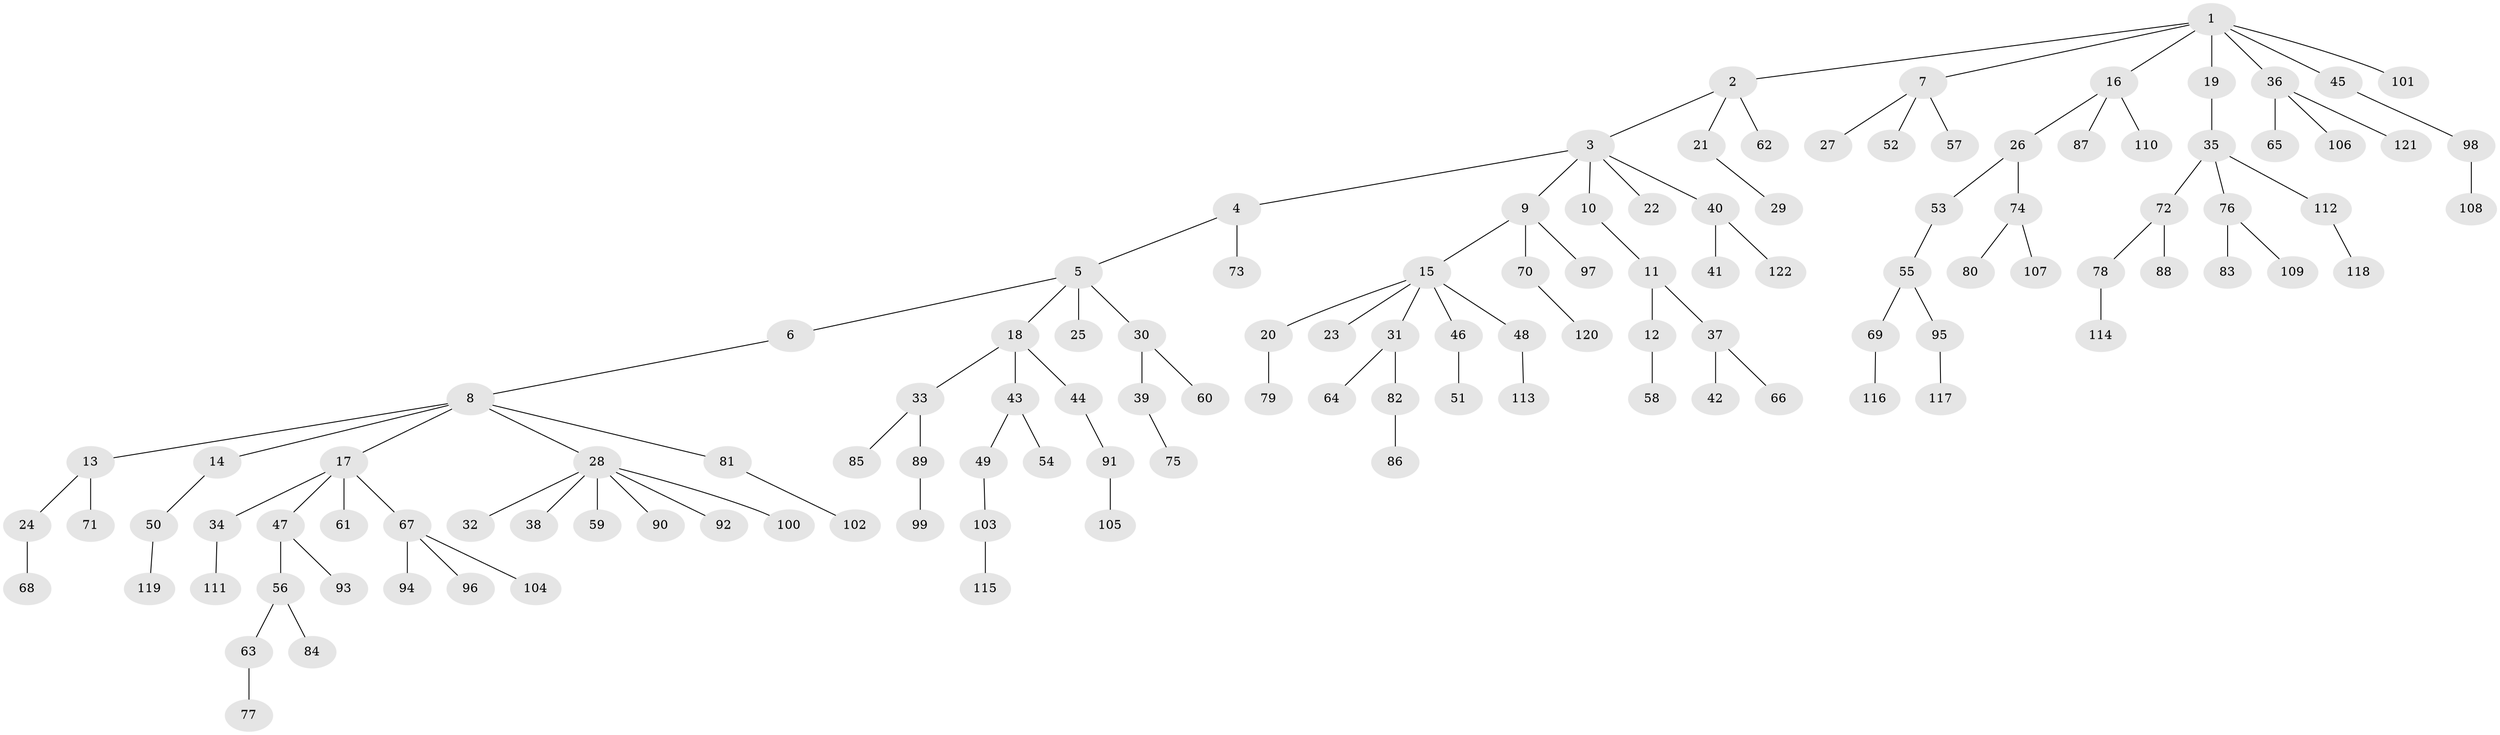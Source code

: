// coarse degree distribution, {5: 0.05405405405405406, 2: 0.2972972972972973, 4: 0.05405405405405406, 1: 0.4594594594594595, 3: 0.13513513513513514}
// Generated by graph-tools (version 1.1) at 2025/51/03/04/25 22:51:31]
// undirected, 122 vertices, 121 edges
graph export_dot {
  node [color=gray90,style=filled];
  1;
  2;
  3;
  4;
  5;
  6;
  7;
  8;
  9;
  10;
  11;
  12;
  13;
  14;
  15;
  16;
  17;
  18;
  19;
  20;
  21;
  22;
  23;
  24;
  25;
  26;
  27;
  28;
  29;
  30;
  31;
  32;
  33;
  34;
  35;
  36;
  37;
  38;
  39;
  40;
  41;
  42;
  43;
  44;
  45;
  46;
  47;
  48;
  49;
  50;
  51;
  52;
  53;
  54;
  55;
  56;
  57;
  58;
  59;
  60;
  61;
  62;
  63;
  64;
  65;
  66;
  67;
  68;
  69;
  70;
  71;
  72;
  73;
  74;
  75;
  76;
  77;
  78;
  79;
  80;
  81;
  82;
  83;
  84;
  85;
  86;
  87;
  88;
  89;
  90;
  91;
  92;
  93;
  94;
  95;
  96;
  97;
  98;
  99;
  100;
  101;
  102;
  103;
  104;
  105;
  106;
  107;
  108;
  109;
  110;
  111;
  112;
  113;
  114;
  115;
  116;
  117;
  118;
  119;
  120;
  121;
  122;
  1 -- 2;
  1 -- 7;
  1 -- 16;
  1 -- 19;
  1 -- 36;
  1 -- 45;
  1 -- 101;
  2 -- 3;
  2 -- 21;
  2 -- 62;
  3 -- 4;
  3 -- 9;
  3 -- 10;
  3 -- 22;
  3 -- 40;
  4 -- 5;
  4 -- 73;
  5 -- 6;
  5 -- 18;
  5 -- 25;
  5 -- 30;
  6 -- 8;
  7 -- 27;
  7 -- 52;
  7 -- 57;
  8 -- 13;
  8 -- 14;
  8 -- 17;
  8 -- 28;
  8 -- 81;
  9 -- 15;
  9 -- 70;
  9 -- 97;
  10 -- 11;
  11 -- 12;
  11 -- 37;
  12 -- 58;
  13 -- 24;
  13 -- 71;
  14 -- 50;
  15 -- 20;
  15 -- 23;
  15 -- 31;
  15 -- 46;
  15 -- 48;
  16 -- 26;
  16 -- 87;
  16 -- 110;
  17 -- 34;
  17 -- 47;
  17 -- 61;
  17 -- 67;
  18 -- 33;
  18 -- 43;
  18 -- 44;
  19 -- 35;
  20 -- 79;
  21 -- 29;
  24 -- 68;
  26 -- 53;
  26 -- 74;
  28 -- 32;
  28 -- 38;
  28 -- 59;
  28 -- 90;
  28 -- 92;
  28 -- 100;
  30 -- 39;
  30 -- 60;
  31 -- 64;
  31 -- 82;
  33 -- 85;
  33 -- 89;
  34 -- 111;
  35 -- 72;
  35 -- 76;
  35 -- 112;
  36 -- 65;
  36 -- 106;
  36 -- 121;
  37 -- 42;
  37 -- 66;
  39 -- 75;
  40 -- 41;
  40 -- 122;
  43 -- 49;
  43 -- 54;
  44 -- 91;
  45 -- 98;
  46 -- 51;
  47 -- 56;
  47 -- 93;
  48 -- 113;
  49 -- 103;
  50 -- 119;
  53 -- 55;
  55 -- 69;
  55 -- 95;
  56 -- 63;
  56 -- 84;
  63 -- 77;
  67 -- 94;
  67 -- 96;
  67 -- 104;
  69 -- 116;
  70 -- 120;
  72 -- 78;
  72 -- 88;
  74 -- 80;
  74 -- 107;
  76 -- 83;
  76 -- 109;
  78 -- 114;
  81 -- 102;
  82 -- 86;
  89 -- 99;
  91 -- 105;
  95 -- 117;
  98 -- 108;
  103 -- 115;
  112 -- 118;
}

